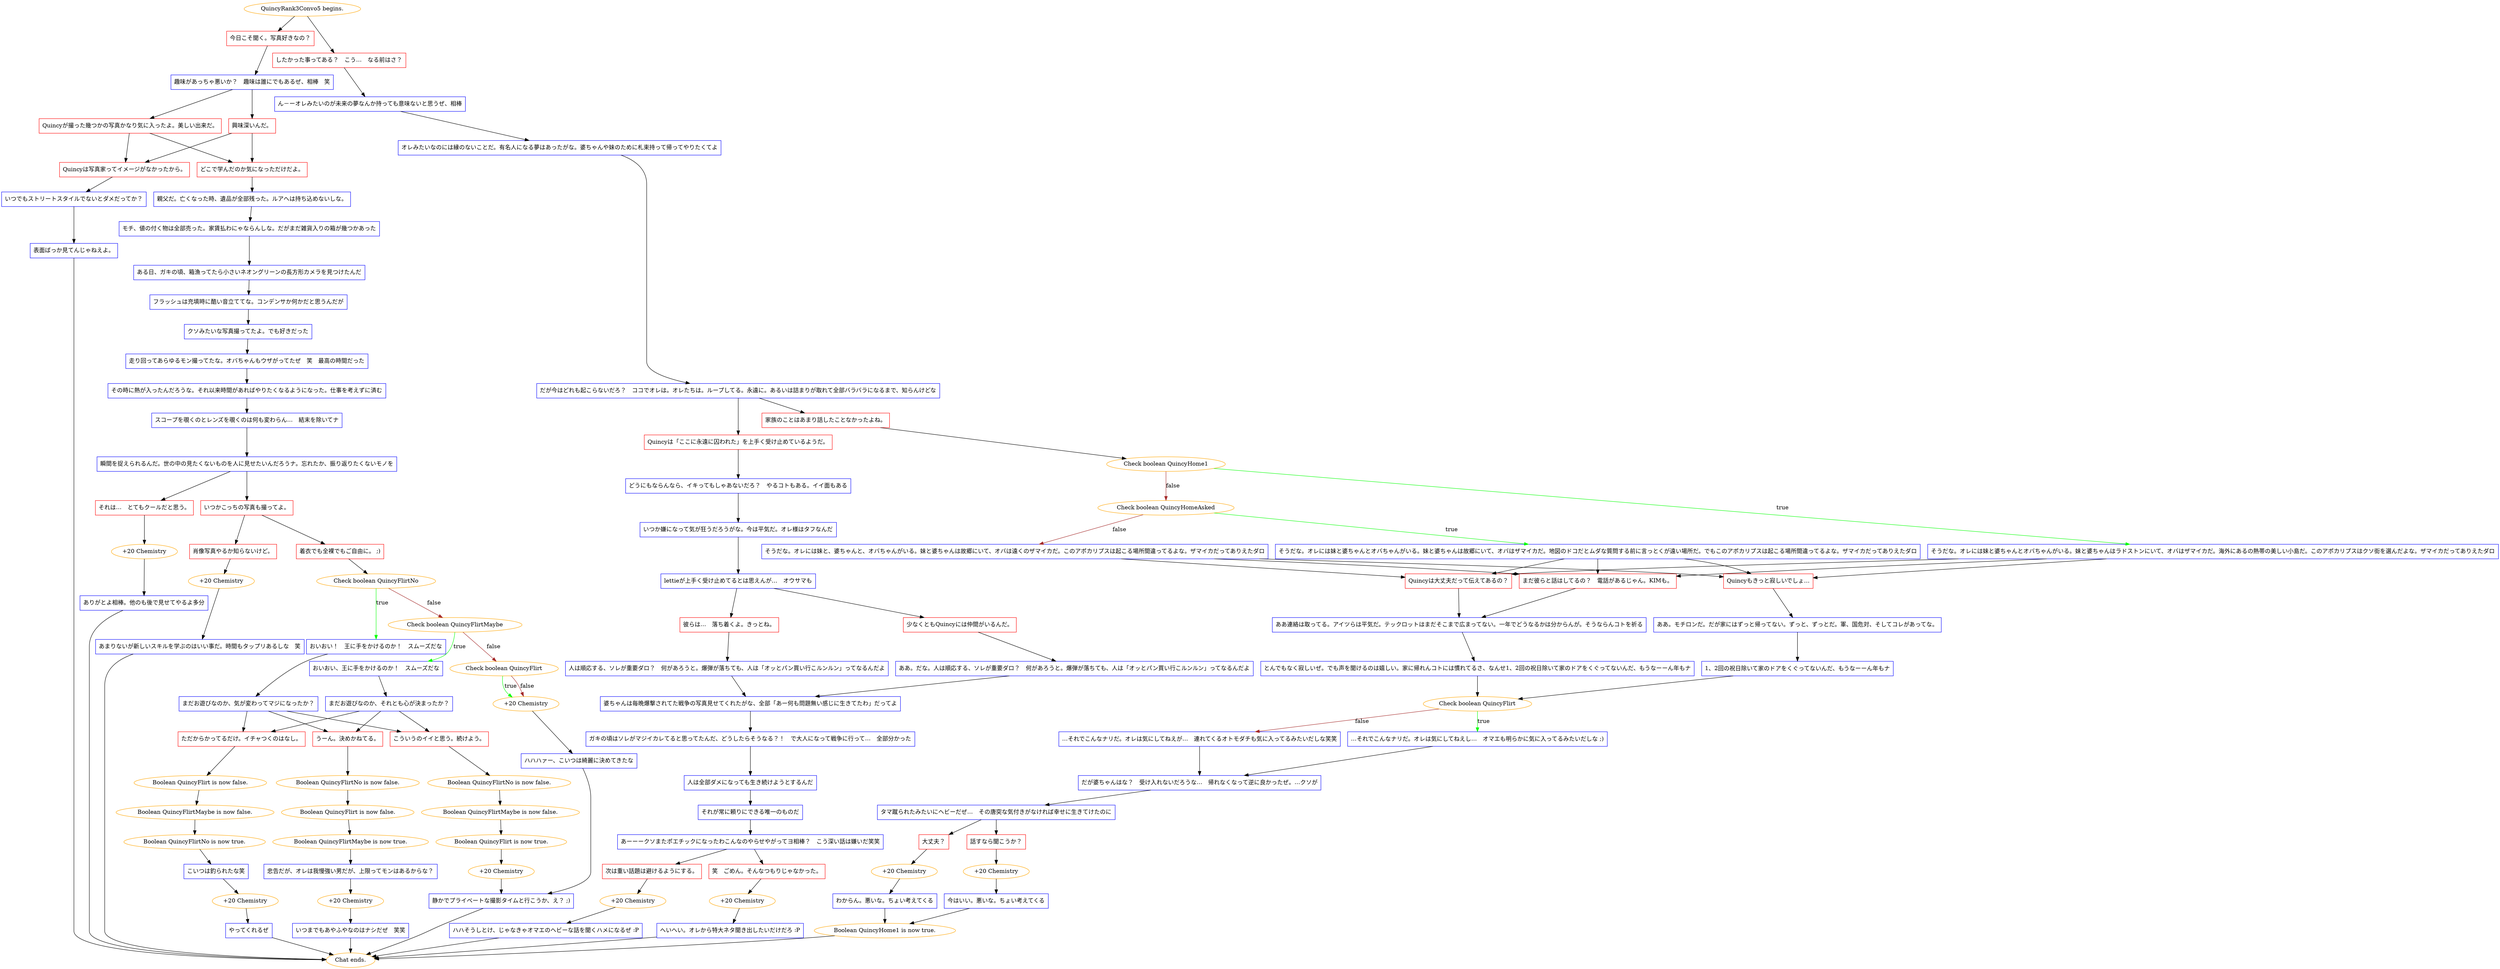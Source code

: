 digraph {
	"QuincyRank3Convo5 begins." [color=orange];
		"QuincyRank3Convo5 begins." -> j287900425;
		"QuincyRank3Convo5 begins." -> j2615330110;
	j287900425 [label="今日こそ聞く。写真好きなの？",shape=box,color=red];
		j287900425 -> j1159154606;
	j2615330110 [label="したかった事ってある？　こう…　なる前はさ？",shape=box,color=red];
		j2615330110 -> j2262752959;
	j1159154606 [label="趣味があっちゃ悪いか？　趣味は誰にでもあるぜ、相棒　笑",shape=box,color=blue];
		j1159154606 -> j1055781820;
		j1159154606 -> j1947557573;
	j2262752959 [label="ん－ーオレみたいのが未来の夢なんか持っても意味ないと思うぜ、相棒",shape=box,color=blue];
		j2262752959 -> j3909850458;
	j1055781820 [label="Quincyが撮った幾つかの写真かなり気に入ったよ。美しい出来だ。",shape=box,color=red];
		j1055781820 -> j2306975951;
		j1055781820 -> j3632189556;
	j1947557573 [label="興味深いんだ。",shape=box,color=red];
		j1947557573 -> j2306975951;
		j1947557573 -> j3632189556;
	j3909850458 [label="オレみたいなのには縁のないことだ。有名人になる夢はあったがな。婆ちゃんや妹のために札束持って帰ってやりたくてよ",shape=box,color=blue];
		j3909850458 -> j2125884136;
	j2306975951 [label="どこで学んだのか気になっただけだよ。",shape=box,color=red];
		j2306975951 -> j1378574569;
	j3632189556 [label="Quincyは写真家ってイメージがなかったから。",shape=box,color=red];
		j3632189556 -> j1696933310;
	j2125884136 [label="だが今はどれも起こらないだろ？　ココでオレは。オレたちは。ループしてる。永遠に。あるいは詰まりが取れて全部バラバラになるまで、知らんけどな",shape=box,color=blue];
		j2125884136 -> j1386514430;
		j2125884136 -> j3477988184;
	j1378574569 [label="親父だ。亡くなった時、遺品が全部残った。ルアへは持ち込めないしな。",shape=box,color=blue];
		j1378574569 -> j3821082005;
	j1696933310 [label="いつでもストリートスタイルでないとダメだってか？",shape=box,color=blue];
		j1696933310 -> j2330096886;
	j1386514430 [label="Quincyは「ここに永遠に囚われた」を上手く受け止めているようだ。",shape=box,color=red];
		j1386514430 -> j1333931132;
	j3477988184 [label="家族のことはあまり話したことなかったよね。",shape=box,color=red];
		j3477988184 -> j1107054542;
	j3821082005 [label="モチ、値の付く物は全部売った。家賃払わにゃならんしな。だがまだ雑貨入りの箱が幾つかあった",shape=box,color=blue];
		j3821082005 -> j1582696668;
	j2330096886 [label="表面ばっか見てんじゃねえよ。",shape=box,color=blue];
		j2330096886 -> "Chat ends.";
	j1333931132 [label="どうにもならんなら、イキってもしゃあないだろ？　やるコトもある。イイ面もある",shape=box,color=blue];
		j1333931132 -> j1920912832;
	j1107054542 [label="Check boolean QuincyHome1",color=orange];
		j1107054542 -> j3013594147 [label=true,color=green];
		j1107054542 -> j3454029324 [label=false,color=brown];
	j1582696668 [label="ある日、ガキの頃、箱漁ってたら小さいネオングリーンの長方形カメラを見つけたんだ",shape=box,color=blue];
		j1582696668 -> j387036315;
	"Chat ends." [color=orange];
	j1920912832 [label="いつか嫌になって気が狂うだろうがな。今は平気だ。オレ様はタフなんだ",shape=box,color=blue];
		j1920912832 -> j3533119534;
	j3013594147 [label="そうだな。オレには妹と婆ちゃんとオバちゃんがいる。妹と婆ちゃんはラドストンにいて、オバはザマイカだ。海外にあるの熱帯の美しい小島だ。このアポカリプスはクソ街を選んだよな。ザマイカだってありえたダロ",shape=box,color=blue];
		j3013594147 -> j3286271395;
		j3013594147 -> j1669559414;
		j3013594147 -> j2317905604;
	j3454029324 [label="Check boolean QuincyHomeAsked",color=orange];
		j3454029324 -> j200941099 [label=true,color=green];
		j3454029324 -> j3621827239 [label=false,color=brown];
	j387036315 [label="フラッシュは充填時に酷い音立ててな。コンデンサか何かだと思うんだが",shape=box,color=blue];
		j387036315 -> j2268676421;
	j3533119534 [label="lettieが上手く受け止めてるとは思えんが…　オウサマも",shape=box,color=blue];
		j3533119534 -> j4099617776;
		j3533119534 -> j2257650764;
	j3286271395 [label="まだ彼らと話はしてるの？　電話があるじゃん。KIMも。",shape=box,color=red];
		j3286271395 -> j3039153441;
	j1669559414 [label="Quincyは大丈夫だって伝えてあるの？",shape=box,color=red];
		j1669559414 -> j3039153441;
	j2317905604 [label="Quincyもきっと寂しいでしょ…",shape=box,color=red];
		j2317905604 -> j3781776808;
	j200941099 [label="そうだな。オレには妹と婆ちゃんとオバちゃんがいる。妹と婆ちゃんは故郷にいて、オバはザマイカだ。地図のドコだとムダな質問する前に言っとくが遠い場所だ。でもこのアポカリプスは起こる場所間違ってるよな。ザマイカだってありえたダロ",shape=box,color=blue];
		j200941099 -> j3286271395;
		j200941099 -> j1669559414;
		j200941099 -> j2317905604;
	j3621827239 [label="そうだな。オレには妹と、婆ちゃんと、オバちゃんがいる。妹と婆ちゃんは故郷にいて、オバは遠くのザマイカだ。このアポカリプスは起こる場所間違ってるよな。ザマイカだってありえたダロ",shape=box,color=blue];
		j3621827239 -> j3286271395;
		j3621827239 -> j1669559414;
		j3621827239 -> j2317905604;
	j2268676421 [label="クソみたいな写真撮ってたよ。でも好きだった",shape=box,color=blue];
		j2268676421 -> j1659052127;
	j4099617776 [label="少なくともQuincyには仲間がいるんだ。",shape=box,color=red];
		j4099617776 -> j236073109;
	j2257650764 [label="彼らは…　落ち着くよ。きっとね。",shape=box,color=red];
		j2257650764 -> j1269128557;
	j3039153441 [label="ああ連絡は取ってる。アイツらは平気だ。テックロットはまだそこまで広まってない。一年でどうなるかは分からんが。そうならんコトを祈る",shape=box,color=blue];
		j3039153441 -> j1729758263;
	j3781776808 [label="ああ。モチロンだ。だが家にはずっと帰ってない。ずっと、ずっとだ。軍、国危対、そしてコレがあってな。",shape=box,color=blue];
		j3781776808 -> j1717450462;
	j1659052127 [label="走り回ってあらゆるモン撮ってたな。オバちゃんもウザがってたぜ　笑　最高の時間だった",shape=box,color=blue];
		j1659052127 -> j3694118463;
	j236073109 [label="ああ。だな。人は順応する、ソレが重要ダロ？　何があろうと。爆弾が落ちても、人は「オッとパン買い行こルンルン」ってなるんだよ",shape=box,color=blue];
		j236073109 -> j2334525990;
	j1269128557 [label="人は順応する、ソレが重要ダロ？　何があろうと。爆弾が落ちても、人は「オッとパン買い行こルンルン」ってなるんだよ",shape=box,color=blue];
		j1269128557 -> j2334525990;
	j1729758263 [label="とんでもなく寂しいぜ。でも声を聞けるのは嬉しい。家に帰れんコトには慣れてるさ、なんせ1、2回の祝日除いて家のドアをくぐってないんだ、もうなーーん年もナ",shape=box,color=blue];
		j1729758263 -> j1312645796;
	j1717450462 [label="1、2回の祝日除いて家のドアをくぐってないんだ、もうなーーん年もナ",shape=box,color=blue];
		j1717450462 -> j1312645796;
	j3694118463 [label="その時に熱が入ったんだろうな。それ以来時間があればやりたくなるようになった。仕事を考えずに済む",shape=box,color=blue];
		j3694118463 -> j2387570746;
	j2334525990 [label="婆ちゃんは毎晩爆撃されてた戦争の写真見せてくれたがな、全部「あー何も問題無い感じに生きてたわ」だってよ",shape=box,color=blue];
		j2334525990 -> j1799333086;
	j1312645796 [label="Check boolean QuincyFlirt",color=orange];
		j1312645796 -> j2817693072 [label=true,color=green];
		j1312645796 -> j2873797906 [label=false,color=brown];
	j2387570746 [label="スコープを覗くのとレンズを覗くのは何も変わらん…　結末を除いてナ",shape=box,color=blue];
		j2387570746 -> j4241162694;
	j1799333086 [label="ガキの頃はソレがマジイカレてると思ってたんだ、どうしたらそうなる？！　で大人になって戦争に行って…　全部分かった",shape=box,color=blue];
		j1799333086 -> j640836265;
	j2817693072 [label="…それでこんなナリだ。オレは気にしてねえし…　オマエも明らかに気に入ってるみたいだしな ;)",shape=box,color=blue];
		j2817693072 -> j2435761194;
	j2873797906 [label="…それでこんなナリだ。オレは気にしてねえが…　連れてくるオトモダチも気に入ってるみたいだしな笑笑",shape=box,color=blue];
		j2873797906 -> j2435761194;
	j4241162694 [label="瞬間を捉えられるんだ。世の中の見たくないものを人に見せたいんだろうナ。忘れたか、振り返りたくないモノを",shape=box,color=blue];
		j4241162694 -> j1082762347;
		j4241162694 -> j4250898255;
	j640836265 [label="人は全部ダメになっても生き続けようとするんだ",shape=box,color=blue];
		j640836265 -> j2365138895;
	j2435761194 [label="だが婆ちゃんはな？　受け入れないだろうな…　帰れなくなって逆に良かったぜ。…クソが",shape=box,color=blue];
		j2435761194 -> j503340823;
	j1082762347 [label="いつかこっちの写真も撮ってよ。",shape=box,color=red];
		j1082762347 -> j3882789455;
		j1082762347 -> j3210440278;
	j4250898255 [label="それは…　とてもクールだと思う。",shape=box,color=red];
		j4250898255 -> j3267617915;
	j2365138895 [label="それが常に頼りにできる唯一のものだ",shape=box,color=blue];
		j2365138895 -> j1786098051;
	j503340823 [label="タマ蹴られたみたいにヘビーだぜ…　その唐突な気付きがなければ幸せに生きてけたのに",shape=box,color=blue];
		j503340823 -> j3674628636;
		j503340823 -> j1867478440;
	j3882789455 [label="着衣でも全裸でもご自由に。 ;)",shape=box,color=red];
		j3882789455 -> j3041405402;
	j3210440278 [label="肖像写真やるか知らないけど。",shape=box,color=red];
		j3210440278 -> j617168317;
	j3267617915 [label="+20 Chemistry",color=orange];
		j3267617915 -> j3540412933;
	j1786098051 [label="あーーークソまたポエチックになったわこんなのやらせやがってヨ相棒？　こう深い話は嫌いだ笑笑",shape=box,color=blue];
		j1786098051 -> j626587262;
		j1786098051 -> j3154026;
	j3674628636 [label="大丈夫？",shape=box,color=red];
		j3674628636 -> j130656460;
	j1867478440 [label="話すなら聞こうか？",shape=box,color=red];
		j1867478440 -> j1497370419;
	j3041405402 [label="Check boolean QuincyFlirtNo",color=orange];
		j3041405402 -> j1398849131 [label=true,color=green];
		j3041405402 -> j1771625091 [label=false,color=brown];
	j617168317 [label="+20 Chemistry",color=orange];
		j617168317 -> j944086266;
	j3540412933 [label="ありがとよ相棒。他のも後で見せてやるよ多分",shape=box,color=blue];
		j3540412933 -> "Chat ends.";
	j626587262 [label="笑　ごめん。そんなつもりじゃなかった。",shape=box,color=red];
		j626587262 -> j1700993651;
	j3154026 [label="次は重い話題は避けるようにする。",shape=box,color=red];
		j3154026 -> j1021164465;
	j130656460 [label="+20 Chemistry",color=orange];
		j130656460 -> j2215090261;
	j1497370419 [label="+20 Chemistry",color=orange];
		j1497370419 -> j1634097544;
	j1398849131 [label="おいおい！　王に手をかけるのか！　スムーズだな",shape=box,color=blue];
		j1398849131 -> j3968185424;
	j1771625091 [label="Check boolean QuincyFlirtMaybe",color=orange];
		j1771625091 -> j2151111745 [label=true,color=green];
		j1771625091 -> j264878120 [label=false,color=brown];
	j944086266 [label="あまりないが新しいスキルを学ぶのはいい事だ。時間もタップリあるしな　笑",shape=box,color=blue];
		j944086266 -> "Chat ends.";
	j1700993651 [label="+20 Chemistry",color=orange];
		j1700993651 -> j2553286137;
	j1021164465 [label="+20 Chemistry",color=orange];
		j1021164465 -> j1787087541;
	j2215090261 [label="わからん。悪いな。ちょい考えてくる",shape=box,color=blue];
		j2215090261 -> j2139500098;
	j1634097544 [label="今はいい。悪いな。ちょい考えてくる",shape=box,color=blue];
		j1634097544 -> j2139500098;
	j3968185424 [label="まだお遊びなのか、気が変わってマジになったか？",shape=box,color=blue];
		j3968185424 -> j1957885787;
		j3968185424 -> j1349477250;
		j3968185424 -> j2982628866;
	j2151111745 [label="おいおい、王に手をかけるのか！　スムーズだな",shape=box,color=blue];
		j2151111745 -> j766410345;
	j264878120 [label="Check boolean QuincyFlirt",color=orange];
		j264878120 -> j1375439682 [label=true,color=green];
		j264878120 -> j1375439682 [label=false,color=brown];
	j2553286137 [label="へいへい。オレから特大ネタ聞き出したいだけだろ :P",shape=box,color=blue];
		j2553286137 -> "Chat ends.";
	j1787087541 [label="ハハそうしとけ、じゃなきゃオマエのヘビーな話を聞くハメになるぜ :P",shape=box,color=blue];
		j1787087541 -> "Chat ends.";
	j2139500098 [label="Boolean QuincyHome1 is now true.",color=orange];
		j2139500098 -> "Chat ends.";
	j1957885787 [label="こういうのイイと思う。続けよう。",shape=box,color=red];
		j1957885787 -> j1702098637;
	j1349477250 [label="うーん。決めかねてる。",shape=box,color=red];
		j1349477250 -> j2417923865;
	j2982628866 [label="ただからかってるだけ。イチャつくのはなし。",shape=box,color=red];
		j2982628866 -> j455929504;
	j766410345 [label="まだお遊びなのか、それとも心が決まったか？",shape=box,color=blue];
		j766410345 -> j1957885787;
		j766410345 -> j1349477250;
		j766410345 -> j2982628866;
	j1375439682 [label="+20 Chemistry",color=orange];
		j1375439682 -> j748261237;
	j1702098637 [label="Boolean QuincyFlirtNo is now false.",color=orange];
		j1702098637 -> j1832590881;
	j2417923865 [label="Boolean QuincyFlirtNo is now false.",color=orange];
		j2417923865 -> j2655824603;
	j455929504 [label="Boolean QuincyFlirt is now false.",color=orange];
		j455929504 -> j429941362;
	j748261237 [label="ハハハァー、こいつは綺麗に決めてきたな",shape=box,color=blue];
		j748261237 -> j3049165668;
	j1832590881 [label="Boolean QuincyFlirtMaybe is now false.",color=orange];
		j1832590881 -> j3618836240;
	j2655824603 [label="Boolean QuincyFlirt is now false.",color=orange];
		j2655824603 -> j68477384;
	j429941362 [label="Boolean QuincyFlirtMaybe is now false.",color=orange];
		j429941362 -> j2839859291;
	j3049165668 [label="静かでプライベートな撮影タイムと行こうか、え？ ;)",shape=box,color=blue];
		j3049165668 -> "Chat ends.";
	j3618836240 [label="Boolean QuincyFlirt is now true.",color=orange];
		j3618836240 -> j1214460637;
	j68477384 [label="Boolean QuincyFlirtMaybe is now true.",color=orange];
		j68477384 -> j3027177767;
	j2839859291 [label="Boolean QuincyFlirtNo is now true.",color=orange];
		j2839859291 -> j3382223237;
	j1214460637 [label="+20 Chemistry",color=orange];
		j1214460637 -> j3049165668;
	j3027177767 [label="忠告だが、オレは我慢強い男だが、上限ってモンはあるからな？",shape=box,color=blue];
		j3027177767 -> j3724458347;
	j3382223237 [label="こいつは釣られたな笑",shape=box,color=blue];
		j3382223237 -> j1363488726;
	j3724458347 [label="+20 Chemistry",color=orange];
		j3724458347 -> j3619586429;
	j1363488726 [label="+20 Chemistry",color=orange];
		j1363488726 -> j3009596753;
	j3619586429 [label="いつまでもあやふやなのはナシだぜ　笑笑",shape=box,color=blue];
		j3619586429 -> "Chat ends.";
	j3009596753 [label="やってくれるぜ",shape=box,color=blue];
		j3009596753 -> "Chat ends.";
}